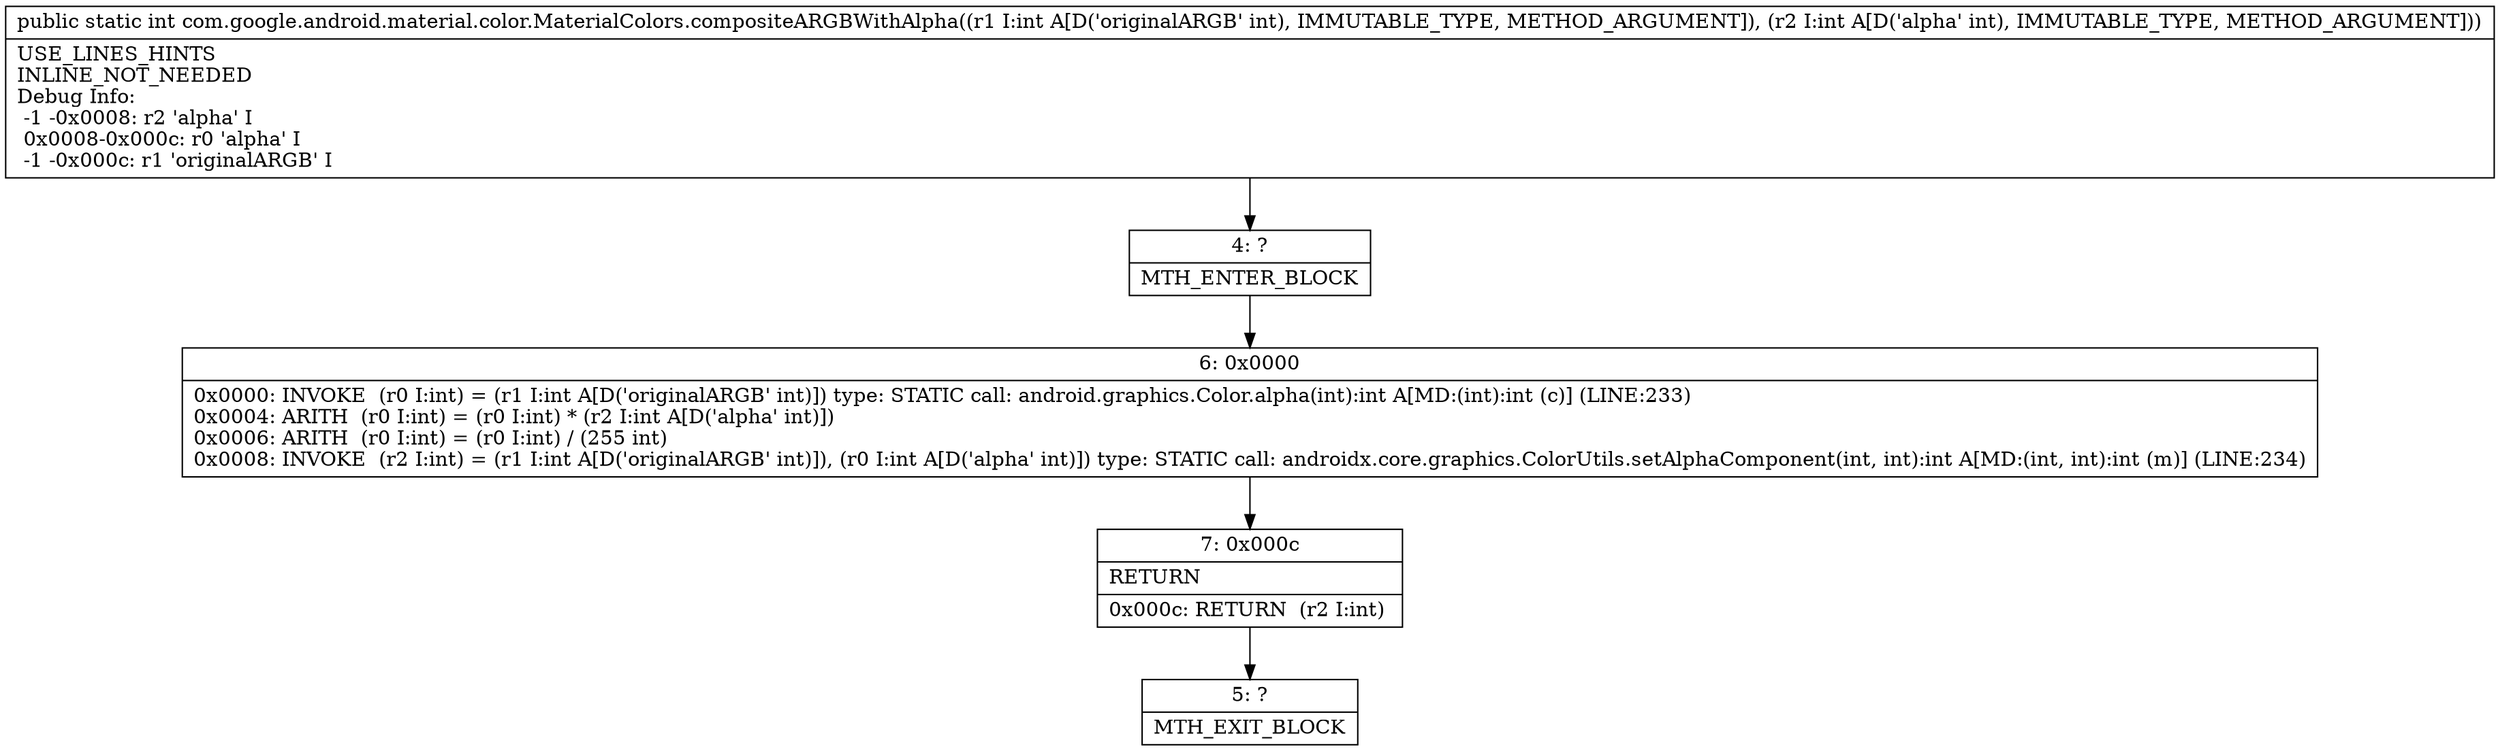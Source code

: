 digraph "CFG forcom.google.android.material.color.MaterialColors.compositeARGBWithAlpha(II)I" {
Node_4 [shape=record,label="{4\:\ ?|MTH_ENTER_BLOCK\l}"];
Node_6 [shape=record,label="{6\:\ 0x0000|0x0000: INVOKE  (r0 I:int) = (r1 I:int A[D('originalARGB' int)]) type: STATIC call: android.graphics.Color.alpha(int):int A[MD:(int):int (c)] (LINE:233)\l0x0004: ARITH  (r0 I:int) = (r0 I:int) * (r2 I:int A[D('alpha' int)]) \l0x0006: ARITH  (r0 I:int) = (r0 I:int) \/ (255 int) \l0x0008: INVOKE  (r2 I:int) = (r1 I:int A[D('originalARGB' int)]), (r0 I:int A[D('alpha' int)]) type: STATIC call: androidx.core.graphics.ColorUtils.setAlphaComponent(int, int):int A[MD:(int, int):int (m)] (LINE:234)\l}"];
Node_7 [shape=record,label="{7\:\ 0x000c|RETURN\l|0x000c: RETURN  (r2 I:int) \l}"];
Node_5 [shape=record,label="{5\:\ ?|MTH_EXIT_BLOCK\l}"];
MethodNode[shape=record,label="{public static int com.google.android.material.color.MaterialColors.compositeARGBWithAlpha((r1 I:int A[D('originalARGB' int), IMMUTABLE_TYPE, METHOD_ARGUMENT]), (r2 I:int A[D('alpha' int), IMMUTABLE_TYPE, METHOD_ARGUMENT]))  | USE_LINES_HINTS\lINLINE_NOT_NEEDED\lDebug Info:\l  \-1 \-0x0008: r2 'alpha' I\l  0x0008\-0x000c: r0 'alpha' I\l  \-1 \-0x000c: r1 'originalARGB' I\l}"];
MethodNode -> Node_4;Node_4 -> Node_6;
Node_6 -> Node_7;
Node_7 -> Node_5;
}

